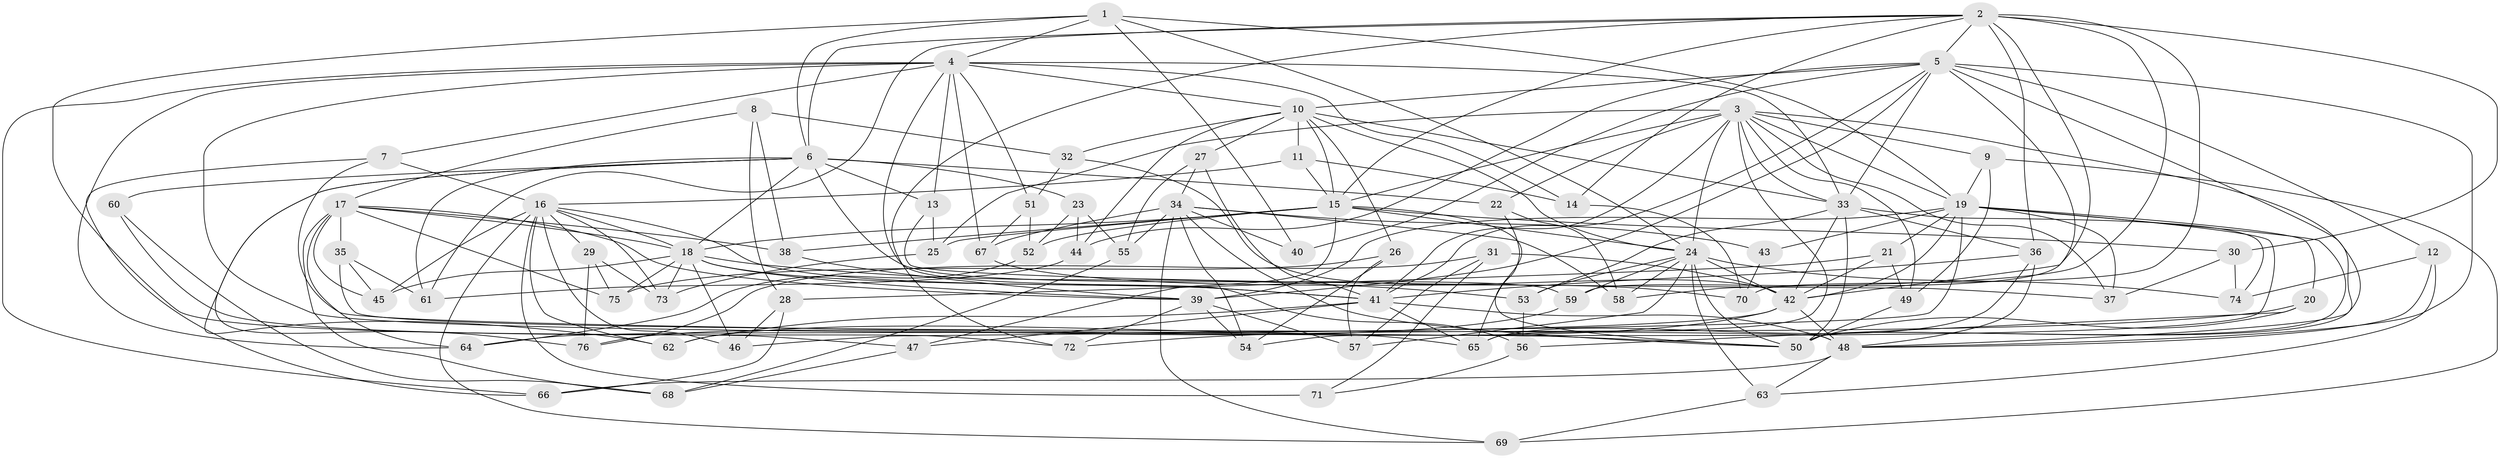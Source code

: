 // original degree distribution, {4: 1.0}
// Generated by graph-tools (version 1.1) at 2025/37/03/09/25 02:37:48]
// undirected, 76 vertices, 213 edges
graph export_dot {
graph [start="1"]
  node [color=gray90,style=filled];
  1;
  2;
  3;
  4;
  5;
  6;
  7;
  8;
  9;
  10;
  11;
  12;
  13;
  14;
  15;
  16;
  17;
  18;
  19;
  20;
  21;
  22;
  23;
  24;
  25;
  26;
  27;
  28;
  29;
  30;
  31;
  32;
  33;
  34;
  35;
  36;
  37;
  38;
  39;
  40;
  41;
  42;
  43;
  44;
  45;
  46;
  47;
  48;
  49;
  50;
  51;
  52;
  53;
  54;
  55;
  56;
  57;
  58;
  59;
  60;
  61;
  62;
  63;
  64;
  65;
  66;
  67;
  68;
  69;
  70;
  71;
  72;
  73;
  74;
  75;
  76;
  1 -- 4 [weight=1.0];
  1 -- 6 [weight=1.0];
  1 -- 19 [weight=1.0];
  1 -- 24 [weight=1.0];
  1 -- 40 [weight=1.0];
  1 -- 47 [weight=1.0];
  2 -- 5 [weight=1.0];
  2 -- 6 [weight=1.0];
  2 -- 14 [weight=1.0];
  2 -- 15 [weight=1.0];
  2 -- 30 [weight=1.0];
  2 -- 36 [weight=2.0];
  2 -- 58 [weight=1.0];
  2 -- 59 [weight=1.0];
  2 -- 61 [weight=1.0];
  2 -- 70 [weight=1.0];
  2 -- 72 [weight=1.0];
  3 -- 9 [weight=1.0];
  3 -- 15 [weight=1.0];
  3 -- 19 [weight=1.0];
  3 -- 22 [weight=1.0];
  3 -- 24 [weight=1.0];
  3 -- 25 [weight=1.0];
  3 -- 33 [weight=1.0];
  3 -- 37 [weight=1.0];
  3 -- 41 [weight=1.0];
  3 -- 48 [weight=1.0];
  3 -- 49 [weight=1.0];
  3 -- 65 [weight=1.0];
  4 -- 7 [weight=1.0];
  4 -- 10 [weight=1.0];
  4 -- 13 [weight=1.0];
  4 -- 14 [weight=1.0];
  4 -- 33 [weight=1.0];
  4 -- 51 [weight=1.0];
  4 -- 56 [weight=1.0];
  4 -- 64 [weight=1.0];
  4 -- 65 [weight=1.0];
  4 -- 66 [weight=1.0];
  4 -- 67 [weight=1.0];
  5 -- 10 [weight=1.0];
  5 -- 12 [weight=1.0];
  5 -- 33 [weight=1.0];
  5 -- 39 [weight=1.0];
  5 -- 40 [weight=2.0];
  5 -- 41 [weight=1.0];
  5 -- 42 [weight=1.0];
  5 -- 44 [weight=1.0];
  5 -- 48 [weight=1.0];
  5 -- 50 [weight=1.0];
  6 -- 13 [weight=1.0];
  6 -- 18 [weight=1.0];
  6 -- 22 [weight=1.0];
  6 -- 23 [weight=1.0];
  6 -- 59 [weight=1.0];
  6 -- 60 [weight=2.0];
  6 -- 61 [weight=1.0];
  6 -- 62 [weight=1.0];
  6 -- 76 [weight=1.0];
  7 -- 16 [weight=1.0];
  7 -- 50 [weight=1.0];
  7 -- 66 [weight=1.0];
  8 -- 17 [weight=1.0];
  8 -- 28 [weight=1.0];
  8 -- 32 [weight=1.0];
  8 -- 38 [weight=1.0];
  9 -- 19 [weight=1.0];
  9 -- 49 [weight=1.0];
  9 -- 69 [weight=1.0];
  10 -- 11 [weight=1.0];
  10 -- 15 [weight=1.0];
  10 -- 24 [weight=1.0];
  10 -- 26 [weight=1.0];
  10 -- 27 [weight=1.0];
  10 -- 32 [weight=1.0];
  10 -- 33 [weight=1.0];
  10 -- 44 [weight=1.0];
  11 -- 14 [weight=1.0];
  11 -- 15 [weight=1.0];
  11 -- 16 [weight=1.0];
  12 -- 48 [weight=1.0];
  12 -- 63 [weight=1.0];
  12 -- 74 [weight=1.0];
  13 -- 25 [weight=1.0];
  13 -- 37 [weight=1.0];
  14 -- 70 [weight=1.0];
  15 -- 18 [weight=1.0];
  15 -- 24 [weight=1.0];
  15 -- 25 [weight=1.0];
  15 -- 30 [weight=1.0];
  15 -- 38 [weight=1.0];
  15 -- 47 [weight=1.0];
  15 -- 50 [weight=1.0];
  15 -- 52 [weight=1.0];
  16 -- 18 [weight=1.0];
  16 -- 29 [weight=1.0];
  16 -- 41 [weight=1.0];
  16 -- 45 [weight=1.0];
  16 -- 46 [weight=1.0];
  16 -- 62 [weight=1.0];
  16 -- 69 [weight=1.0];
  16 -- 71 [weight=2.0];
  16 -- 73 [weight=1.0];
  17 -- 18 [weight=2.0];
  17 -- 35 [weight=1.0];
  17 -- 38 [weight=1.0];
  17 -- 39 [weight=1.0];
  17 -- 45 [weight=1.0];
  17 -- 64 [weight=1.0];
  17 -- 68 [weight=1.0];
  17 -- 75 [weight=1.0];
  18 -- 39 [weight=1.0];
  18 -- 41 [weight=1.0];
  18 -- 45 [weight=1.0];
  18 -- 46 [weight=1.0];
  18 -- 53 [weight=1.0];
  18 -- 73 [weight=1.0];
  18 -- 75 [weight=1.0];
  19 -- 20 [weight=1.0];
  19 -- 21 [weight=1.0];
  19 -- 37 [weight=1.0];
  19 -- 39 [weight=1.0];
  19 -- 42 [weight=1.0];
  19 -- 43 [weight=1.0];
  19 -- 46 [weight=1.0];
  19 -- 50 [weight=1.0];
  19 -- 54 [weight=1.0];
  20 -- 50 [weight=1.0];
  20 -- 56 [weight=1.0];
  20 -- 72 [weight=1.0];
  21 -- 28 [weight=1.0];
  21 -- 42 [weight=1.0];
  21 -- 49 [weight=1.0];
  22 -- 58 [weight=1.0];
  22 -- 65 [weight=1.0];
  23 -- 44 [weight=1.0];
  23 -- 52 [weight=1.0];
  23 -- 55 [weight=1.0];
  24 -- 42 [weight=1.0];
  24 -- 50 [weight=1.0];
  24 -- 53 [weight=1.0];
  24 -- 57 [weight=1.0];
  24 -- 58 [weight=1.0];
  24 -- 59 [weight=1.0];
  24 -- 63 [weight=1.0];
  24 -- 74 [weight=1.0];
  25 -- 73 [weight=1.0];
  26 -- 54 [weight=1.0];
  26 -- 57 [weight=1.0];
  26 -- 75 [weight=1.0];
  27 -- 34 [weight=1.0];
  27 -- 41 [weight=1.0];
  27 -- 55 [weight=1.0];
  28 -- 46 [weight=1.0];
  28 -- 66 [weight=1.0];
  29 -- 73 [weight=1.0];
  29 -- 75 [weight=1.0];
  29 -- 76 [weight=1.0];
  30 -- 37 [weight=1.0];
  30 -- 74 [weight=1.0];
  31 -- 42 [weight=1.0];
  31 -- 57 [weight=1.0];
  31 -- 71 [weight=1.0];
  31 -- 76 [weight=1.0];
  32 -- 42 [weight=1.0];
  32 -- 51 [weight=1.0];
  33 -- 36 [weight=1.0];
  33 -- 42 [weight=1.0];
  33 -- 50 [weight=2.0];
  33 -- 53 [weight=1.0];
  33 -- 74 [weight=1.0];
  34 -- 40 [weight=1.0];
  34 -- 43 [weight=2.0];
  34 -- 50 [weight=1.0];
  34 -- 54 [weight=1.0];
  34 -- 55 [weight=1.0];
  34 -- 58 [weight=1.0];
  34 -- 67 [weight=1.0];
  34 -- 69 [weight=1.0];
  35 -- 45 [weight=1.0];
  35 -- 48 [weight=1.0];
  35 -- 61 [weight=1.0];
  36 -- 41 [weight=1.0];
  36 -- 48 [weight=1.0];
  36 -- 65 [weight=1.0];
  38 -- 39 [weight=1.0];
  39 -- 54 [weight=1.0];
  39 -- 57 [weight=1.0];
  39 -- 72 [weight=1.0];
  41 -- 47 [weight=1.0];
  41 -- 48 [weight=2.0];
  41 -- 62 [weight=1.0];
  41 -- 65 [weight=2.0];
  42 -- 48 [weight=1.0];
  42 -- 62 [weight=1.0];
  42 -- 64 [weight=1.0];
  43 -- 70 [weight=1.0];
  44 -- 61 [weight=1.0];
  47 -- 68 [weight=1.0];
  48 -- 63 [weight=1.0];
  48 -- 66 [weight=1.0];
  49 -- 50 [weight=1.0];
  51 -- 52 [weight=1.0];
  51 -- 67 [weight=1.0];
  52 -- 64 [weight=1.0];
  53 -- 56 [weight=1.0];
  55 -- 68 [weight=1.0];
  56 -- 71 [weight=1.0];
  59 -- 76 [weight=1.0];
  60 -- 68 [weight=1.0];
  60 -- 72 [weight=1.0];
  63 -- 69 [weight=1.0];
  67 -- 70 [weight=1.0];
}
